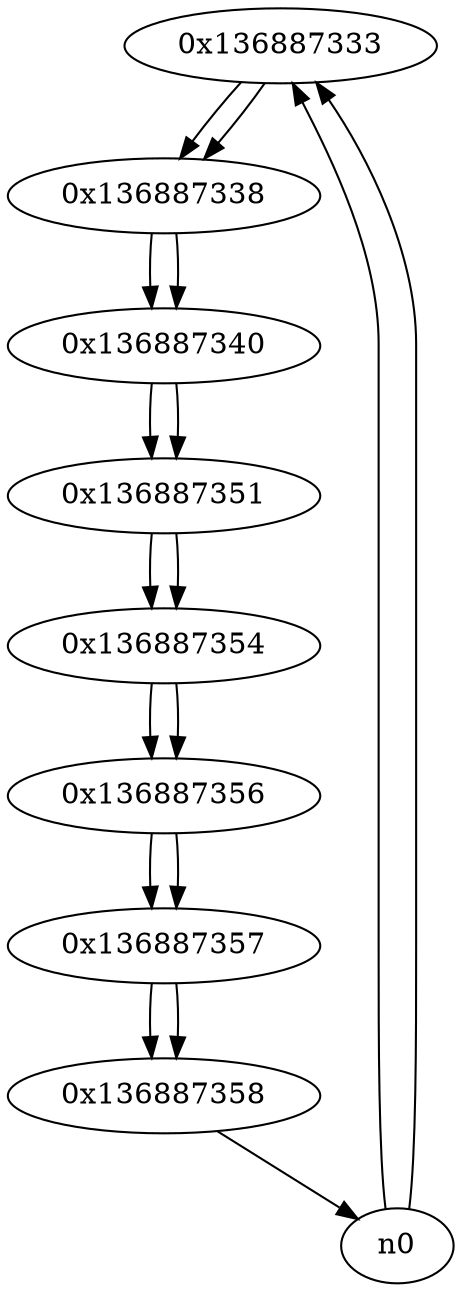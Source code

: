 digraph G{
/* nodes */
  n1 [label="0x136887333"]
  n2 [label="0x136887338"]
  n3 [label="0x136887340"]
  n4 [label="0x136887351"]
  n5 [label="0x136887354"]
  n6 [label="0x136887356"]
  n7 [label="0x136887357"]
  n8 [label="0x136887358"]
/* edges */
n1 -> n2;
n0 -> n1;
n0 -> n1;
n2 -> n3;
n1 -> n2;
n3 -> n4;
n2 -> n3;
n4 -> n5;
n3 -> n4;
n5 -> n6;
n4 -> n5;
n6 -> n7;
n5 -> n6;
n7 -> n8;
n6 -> n7;
n8 -> n0;
n7 -> n8;
}
